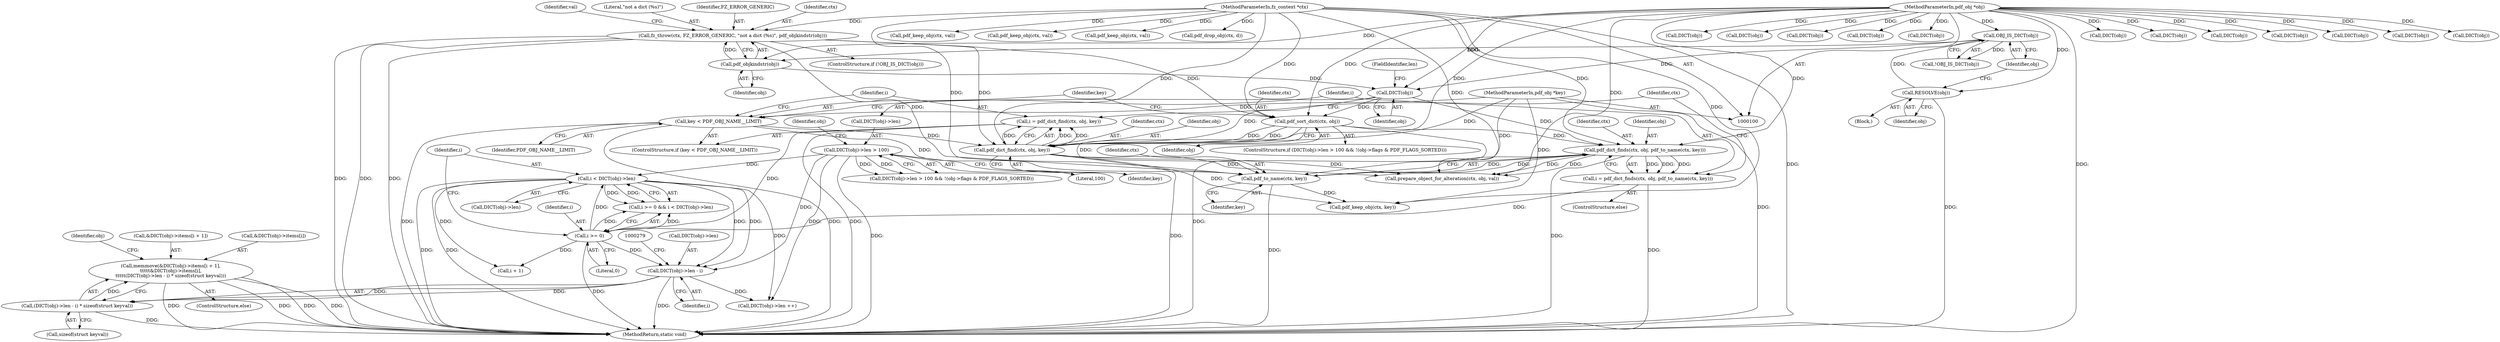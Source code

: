 digraph "0_ghostscript_1e03c06456d997435019fb3526fa2d4be7dbc6ec@API" {
"1000254" [label="(Call,memmove(&DICT(obj)->items[i + 1],\n\t\t\t\t\t&DICT(obj)->items[i],\n\t\t\t\t\t(DICT(obj)->len - i) * sizeof(struct keyval)))"];
"1000271" [label="(Call,(DICT(obj)->len - i) * sizeof(struct keyval))"];
"1000272" [label="(Call,DICT(obj)->len - i)"];
"1000177" [label="(Call,i < DICT(obj)->len)"];
"1000174" [label="(Call,i >= 0)"];
"1000153" [label="(Call,i = pdf_dict_find(ctx, obj, key))"];
"1000155" [label="(Call,pdf_dict_find(ctx, obj, key))"];
"1000120" [label="(Call,fz_throw(ctx, FZ_ERROR_GENERIC, \"not a dict (%s)\", pdf_objkindstr(obj)))"];
"1000101" [label="(MethodParameterIn,fz_context *ctx)"];
"1000124" [label="(Call,pdf_objkindstr(obj))"];
"1000118" [label="(Call,OBJ_IS_DICT(obj))"];
"1000114" [label="(Call,RESOLVE(obj))"];
"1000102" [label="(MethodParameterIn,pdf_obj *obj)"];
"1000146" [label="(Call,pdf_sort_dict(ctx, obj))"];
"1000136" [label="(Call,DICT(obj))"];
"1000150" [label="(Call,key < PDF_OBJ_NAME__LIMIT)"];
"1000103" [label="(MethodParameterIn,pdf_obj *key)"];
"1000160" [label="(Call,i = pdf_dict_finds(ctx, obj, pdf_to_name(ctx, key)))"];
"1000162" [label="(Call,pdf_dict_finds(ctx, obj, pdf_to_name(ctx, key)))"];
"1000165" [label="(Call,pdf_to_name(ctx, key))"];
"1000134" [label="(Call,DICT(obj)->len > 100)"];
"1000128" [label="(Identifier,val)"];
"1000258" [label="(Call,DICT(obj))"];
"1000151" [label="(Identifier,key)"];
"1000273" [label="(Call,DICT(obj)->len)"];
"1000137" [label="(Identifier,obj)"];
"1000301" [label="(Call,pdf_keep_obj(ctx, val))"];
"1000277" [label="(Identifier,i)"];
"1000117" [label="(Call,!OBJ_IS_DICT(obj))"];
"1000156" [label="(Identifier,ctx)"];
"1000271" [label="(Call,(DICT(obj)->len - i) * sizeof(struct keyval))"];
"1000118" [label="(Call,OBJ_IS_DICT(obj))"];
"1000146" [label="(Call,pdf_sort_dict(ctx, obj))"];
"1000124" [label="(Call,pdf_objkindstr(obj))"];
"1000211" [label="(Call,DICT(obj))"];
"1000178" [label="(Identifier,i)"];
"1000240" [label="(Call,pdf_keep_obj(ctx, val))"];
"1000162" [label="(Call,pdf_dict_finds(ctx, obj, pdf_to_name(ctx, key)))"];
"1000304" [label="(Call,DICT(obj)->len ++)"];
"1000116" [label="(ControlStructure,if (!OBJ_IS_DICT(obj)))"];
"1000154" [label="(Identifier,i)"];
"1000115" [label="(Identifier,obj)"];
"1000179" [label="(Call,DICT(obj)->len)"];
"1000306" [label="(Call,DICT(obj))"];
"1000176" [label="(Literal,0)"];
"1000114" [label="(Call,RESOLVE(obj))"];
"1000132" [label="(ControlStructure,if (DICT(obj)->len > 100 && !(obj->flags & PDF_FLAGS_SORTED)))"];
"1000123" [label="(Literal,\"not a dict (%s)\")"];
"1000177" [label="(Call,i < DICT(obj)->len)"];
"1000143" [label="(Identifier,obj)"];
"1000167" [label="(Identifier,key)"];
"1000189" [label="(Call,DICT(obj))"];
"1000120" [label="(Call,fz_throw(ctx, FZ_ERROR_GENERIC, \"not a dict (%s)\", pdf_objkindstr(obj)))"];
"1000161" [label="(Identifier,i)"];
"1000164" [label="(Identifier,obj)"];
"1000119" [label="(Identifier,obj)"];
"1000136" [label="(Call,DICT(obj))"];
"1000309" [label="(MethodReturn,static void)"];
"1000160" [label="(Call,i = pdf_dict_finds(ctx, obj, pdf_to_name(ctx, key)))"];
"1000169" [label="(Identifier,ctx)"];
"1000216" [label="(Call,pdf_keep_obj(ctx, val))"];
"1000264" [label="(Call,&DICT(obj)->items[i])"];
"1000168" [label="(Call,prepare_object_for_alteration(ctx, obj, val))"];
"1000102" [label="(MethodParameterIn,pdf_obj *obj)"];
"1000149" [label="(ControlStructure,if (key < PDF_OBJ_NAME__LIMIT))"];
"1000272" [label="(Call,DICT(obj)->len - i)"];
"1000226" [label="(Call,DICT(obj))"];
"1000296" [label="(Call,DICT(obj))"];
"1000285" [label="(Identifier,obj)"];
"1000175" [label="(Identifier,i)"];
"1000250" [label="(Call,pdf_drop_obj(ctx, d))"];
"1000122" [label="(Identifier,FZ_ERROR_GENERIC)"];
"1000155" [label="(Call,pdf_dict_find(ctx, obj, key))"];
"1000157" [label="(Identifier,obj)"];
"1000101" [label="(MethodParameterIn,fz_context *ctx)"];
"1000148" [label="(Identifier,obj)"];
"1000147" [label="(Identifier,ctx)"];
"1000289" [label="(Call,pdf_keep_obj(ctx, key))"];
"1000153" [label="(Call,i = pdf_dict_find(ctx, obj, key))"];
"1000133" [label="(Call,DICT(obj)->len > 100 && !(obj->flags & PDF_FLAGS_SORTED))"];
"1000103" [label="(MethodParameterIn,pdf_obj *key)"];
"1000106" [label="(Block,)"];
"1000253" [label="(ControlStructure,else)"];
"1000134" [label="(Call,DICT(obj)->len > 100)"];
"1000274" [label="(Call,DICT(obj))"];
"1000174" [label="(Call,i >= 0)"];
"1000152" [label="(Identifier,PDF_OBJ_NAME__LIMIT)"];
"1000150" [label="(Call,key < PDF_OBJ_NAME__LIMIT)"];
"1000158" [label="(Identifier,key)"];
"1000121" [label="(Identifier,ctx)"];
"1000254" [label="(Call,memmove(&DICT(obj)->items[i + 1],\n\t\t\t\t\t&DICT(obj)->items[i],\n\t\t\t\t\t(DICT(obj)->len - i) * sizeof(struct keyval)))"];
"1000278" [label="(Call,sizeof(struct keyval))"];
"1000139" [label="(Literal,100)"];
"1000166" [label="(Identifier,ctx)"];
"1000267" [label="(Call,DICT(obj))"];
"1000180" [label="(Call,DICT(obj))"];
"1000284" [label="(Call,DICT(obj))"];
"1000165" [label="(Call,pdf_to_name(ctx, key))"];
"1000138" [label="(FieldIdentifier,len)"];
"1000135" [label="(Call,DICT(obj)->len)"];
"1000159" [label="(ControlStructure,else)"];
"1000125" [label="(Identifier,obj)"];
"1000255" [label="(Call,&DICT(obj)->items[i + 1])"];
"1000163" [label="(Identifier,ctx)"];
"1000235" [label="(Call,DICT(obj))"];
"1000202" [label="(Call,DICT(obj))"];
"1000261" [label="(Call,i + 1)"];
"1000173" [label="(Call,i >= 0 && i < DICT(obj)->len)"];
"1000254" -> "1000253"  [label="AST: "];
"1000254" -> "1000271"  [label="CFG: "];
"1000255" -> "1000254"  [label="AST: "];
"1000264" -> "1000254"  [label="AST: "];
"1000271" -> "1000254"  [label="AST: "];
"1000285" -> "1000254"  [label="CFG: "];
"1000254" -> "1000309"  [label="DDG: "];
"1000254" -> "1000309"  [label="DDG: "];
"1000254" -> "1000309"  [label="DDG: "];
"1000254" -> "1000309"  [label="DDG: "];
"1000271" -> "1000254"  [label="DDG: "];
"1000271" -> "1000278"  [label="CFG: "];
"1000272" -> "1000271"  [label="AST: "];
"1000278" -> "1000271"  [label="AST: "];
"1000271" -> "1000309"  [label="DDG: "];
"1000272" -> "1000271"  [label="DDG: "];
"1000272" -> "1000271"  [label="DDG: "];
"1000272" -> "1000277"  [label="CFG: "];
"1000273" -> "1000272"  [label="AST: "];
"1000277" -> "1000272"  [label="AST: "];
"1000279" -> "1000272"  [label="CFG: "];
"1000272" -> "1000309"  [label="DDG: "];
"1000177" -> "1000272"  [label="DDG: "];
"1000177" -> "1000272"  [label="DDG: "];
"1000134" -> "1000272"  [label="DDG: "];
"1000174" -> "1000272"  [label="DDG: "];
"1000272" -> "1000304"  [label="DDG: "];
"1000177" -> "1000173"  [label="AST: "];
"1000177" -> "1000179"  [label="CFG: "];
"1000178" -> "1000177"  [label="AST: "];
"1000179" -> "1000177"  [label="AST: "];
"1000173" -> "1000177"  [label="CFG: "];
"1000177" -> "1000309"  [label="DDG: "];
"1000177" -> "1000309"  [label="DDG: "];
"1000177" -> "1000173"  [label="DDG: "];
"1000177" -> "1000173"  [label="DDG: "];
"1000174" -> "1000177"  [label="DDG: "];
"1000134" -> "1000177"  [label="DDG: "];
"1000177" -> "1000261"  [label="DDG: "];
"1000177" -> "1000304"  [label="DDG: "];
"1000174" -> "1000173"  [label="AST: "];
"1000174" -> "1000176"  [label="CFG: "];
"1000175" -> "1000174"  [label="AST: "];
"1000176" -> "1000174"  [label="AST: "];
"1000178" -> "1000174"  [label="CFG: "];
"1000173" -> "1000174"  [label="CFG: "];
"1000174" -> "1000309"  [label="DDG: "];
"1000174" -> "1000173"  [label="DDG: "];
"1000174" -> "1000173"  [label="DDG: "];
"1000153" -> "1000174"  [label="DDG: "];
"1000160" -> "1000174"  [label="DDG: "];
"1000174" -> "1000261"  [label="DDG: "];
"1000153" -> "1000149"  [label="AST: "];
"1000153" -> "1000155"  [label="CFG: "];
"1000154" -> "1000153"  [label="AST: "];
"1000155" -> "1000153"  [label="AST: "];
"1000169" -> "1000153"  [label="CFG: "];
"1000153" -> "1000309"  [label="DDG: "];
"1000155" -> "1000153"  [label="DDG: "];
"1000155" -> "1000153"  [label="DDG: "];
"1000155" -> "1000153"  [label="DDG: "];
"1000155" -> "1000158"  [label="CFG: "];
"1000156" -> "1000155"  [label="AST: "];
"1000157" -> "1000155"  [label="AST: "];
"1000158" -> "1000155"  [label="AST: "];
"1000155" -> "1000309"  [label="DDG: "];
"1000120" -> "1000155"  [label="DDG: "];
"1000146" -> "1000155"  [label="DDG: "];
"1000146" -> "1000155"  [label="DDG: "];
"1000101" -> "1000155"  [label="DDG: "];
"1000136" -> "1000155"  [label="DDG: "];
"1000102" -> "1000155"  [label="DDG: "];
"1000150" -> "1000155"  [label="DDG: "];
"1000103" -> "1000155"  [label="DDG: "];
"1000155" -> "1000168"  [label="DDG: "];
"1000155" -> "1000168"  [label="DDG: "];
"1000155" -> "1000289"  [label="DDG: "];
"1000120" -> "1000116"  [label="AST: "];
"1000120" -> "1000124"  [label="CFG: "];
"1000121" -> "1000120"  [label="AST: "];
"1000122" -> "1000120"  [label="AST: "];
"1000123" -> "1000120"  [label="AST: "];
"1000124" -> "1000120"  [label="AST: "];
"1000128" -> "1000120"  [label="CFG: "];
"1000120" -> "1000309"  [label="DDG: "];
"1000120" -> "1000309"  [label="DDG: "];
"1000120" -> "1000309"  [label="DDG: "];
"1000101" -> "1000120"  [label="DDG: "];
"1000124" -> "1000120"  [label="DDG: "];
"1000120" -> "1000146"  [label="DDG: "];
"1000120" -> "1000165"  [label="DDG: "];
"1000101" -> "1000100"  [label="AST: "];
"1000101" -> "1000309"  [label="DDG: "];
"1000101" -> "1000146"  [label="DDG: "];
"1000101" -> "1000162"  [label="DDG: "];
"1000101" -> "1000165"  [label="DDG: "];
"1000101" -> "1000168"  [label="DDG: "];
"1000101" -> "1000216"  [label="DDG: "];
"1000101" -> "1000240"  [label="DDG: "];
"1000101" -> "1000250"  [label="DDG: "];
"1000101" -> "1000289"  [label="DDG: "];
"1000101" -> "1000301"  [label="DDG: "];
"1000124" -> "1000125"  [label="CFG: "];
"1000125" -> "1000124"  [label="AST: "];
"1000118" -> "1000124"  [label="DDG: "];
"1000102" -> "1000124"  [label="DDG: "];
"1000124" -> "1000136"  [label="DDG: "];
"1000118" -> "1000117"  [label="AST: "];
"1000118" -> "1000119"  [label="CFG: "];
"1000119" -> "1000118"  [label="AST: "];
"1000117" -> "1000118"  [label="CFG: "];
"1000118" -> "1000117"  [label="DDG: "];
"1000114" -> "1000118"  [label="DDG: "];
"1000102" -> "1000118"  [label="DDG: "];
"1000118" -> "1000136"  [label="DDG: "];
"1000114" -> "1000106"  [label="AST: "];
"1000114" -> "1000115"  [label="CFG: "];
"1000115" -> "1000114"  [label="AST: "];
"1000119" -> "1000114"  [label="CFG: "];
"1000114" -> "1000309"  [label="DDG: "];
"1000102" -> "1000114"  [label="DDG: "];
"1000102" -> "1000100"  [label="AST: "];
"1000102" -> "1000309"  [label="DDG: "];
"1000102" -> "1000136"  [label="DDG: "];
"1000102" -> "1000146"  [label="DDG: "];
"1000102" -> "1000162"  [label="DDG: "];
"1000102" -> "1000168"  [label="DDG: "];
"1000102" -> "1000180"  [label="DDG: "];
"1000102" -> "1000189"  [label="DDG: "];
"1000102" -> "1000202"  [label="DDG: "];
"1000102" -> "1000211"  [label="DDG: "];
"1000102" -> "1000226"  [label="DDG: "];
"1000102" -> "1000235"  [label="DDG: "];
"1000102" -> "1000258"  [label="DDG: "];
"1000102" -> "1000267"  [label="DDG: "];
"1000102" -> "1000274"  [label="DDG: "];
"1000102" -> "1000284"  [label="DDG: "];
"1000102" -> "1000296"  [label="DDG: "];
"1000102" -> "1000306"  [label="DDG: "];
"1000146" -> "1000132"  [label="AST: "];
"1000146" -> "1000148"  [label="CFG: "];
"1000147" -> "1000146"  [label="AST: "];
"1000148" -> "1000146"  [label="AST: "];
"1000151" -> "1000146"  [label="CFG: "];
"1000146" -> "1000309"  [label="DDG: "];
"1000136" -> "1000146"  [label="DDG: "];
"1000146" -> "1000162"  [label="DDG: "];
"1000146" -> "1000165"  [label="DDG: "];
"1000136" -> "1000135"  [label="AST: "];
"1000136" -> "1000137"  [label="CFG: "];
"1000137" -> "1000136"  [label="AST: "];
"1000138" -> "1000136"  [label="CFG: "];
"1000136" -> "1000162"  [label="DDG: "];
"1000150" -> "1000149"  [label="AST: "];
"1000150" -> "1000152"  [label="CFG: "];
"1000151" -> "1000150"  [label="AST: "];
"1000152" -> "1000150"  [label="AST: "];
"1000154" -> "1000150"  [label="CFG: "];
"1000161" -> "1000150"  [label="CFG: "];
"1000150" -> "1000309"  [label="DDG: "];
"1000150" -> "1000309"  [label="DDG: "];
"1000103" -> "1000150"  [label="DDG: "];
"1000150" -> "1000165"  [label="DDG: "];
"1000103" -> "1000100"  [label="AST: "];
"1000103" -> "1000309"  [label="DDG: "];
"1000103" -> "1000165"  [label="DDG: "];
"1000103" -> "1000289"  [label="DDG: "];
"1000160" -> "1000159"  [label="AST: "];
"1000160" -> "1000162"  [label="CFG: "];
"1000161" -> "1000160"  [label="AST: "];
"1000162" -> "1000160"  [label="AST: "];
"1000169" -> "1000160"  [label="CFG: "];
"1000160" -> "1000309"  [label="DDG: "];
"1000162" -> "1000160"  [label="DDG: "];
"1000162" -> "1000160"  [label="DDG: "];
"1000162" -> "1000160"  [label="DDG: "];
"1000162" -> "1000165"  [label="CFG: "];
"1000163" -> "1000162"  [label="AST: "];
"1000164" -> "1000162"  [label="AST: "];
"1000165" -> "1000162"  [label="AST: "];
"1000162" -> "1000309"  [label="DDG: "];
"1000165" -> "1000162"  [label="DDG: "];
"1000165" -> "1000162"  [label="DDG: "];
"1000162" -> "1000168"  [label="DDG: "];
"1000162" -> "1000168"  [label="DDG: "];
"1000165" -> "1000167"  [label="CFG: "];
"1000166" -> "1000165"  [label="AST: "];
"1000167" -> "1000165"  [label="AST: "];
"1000165" -> "1000309"  [label="DDG: "];
"1000165" -> "1000289"  [label="DDG: "];
"1000134" -> "1000133"  [label="AST: "];
"1000134" -> "1000139"  [label="CFG: "];
"1000135" -> "1000134"  [label="AST: "];
"1000139" -> "1000134"  [label="AST: "];
"1000143" -> "1000134"  [label="CFG: "];
"1000133" -> "1000134"  [label="CFG: "];
"1000134" -> "1000309"  [label="DDG: "];
"1000134" -> "1000133"  [label="DDG: "];
"1000134" -> "1000133"  [label="DDG: "];
"1000134" -> "1000304"  [label="DDG: "];
}
